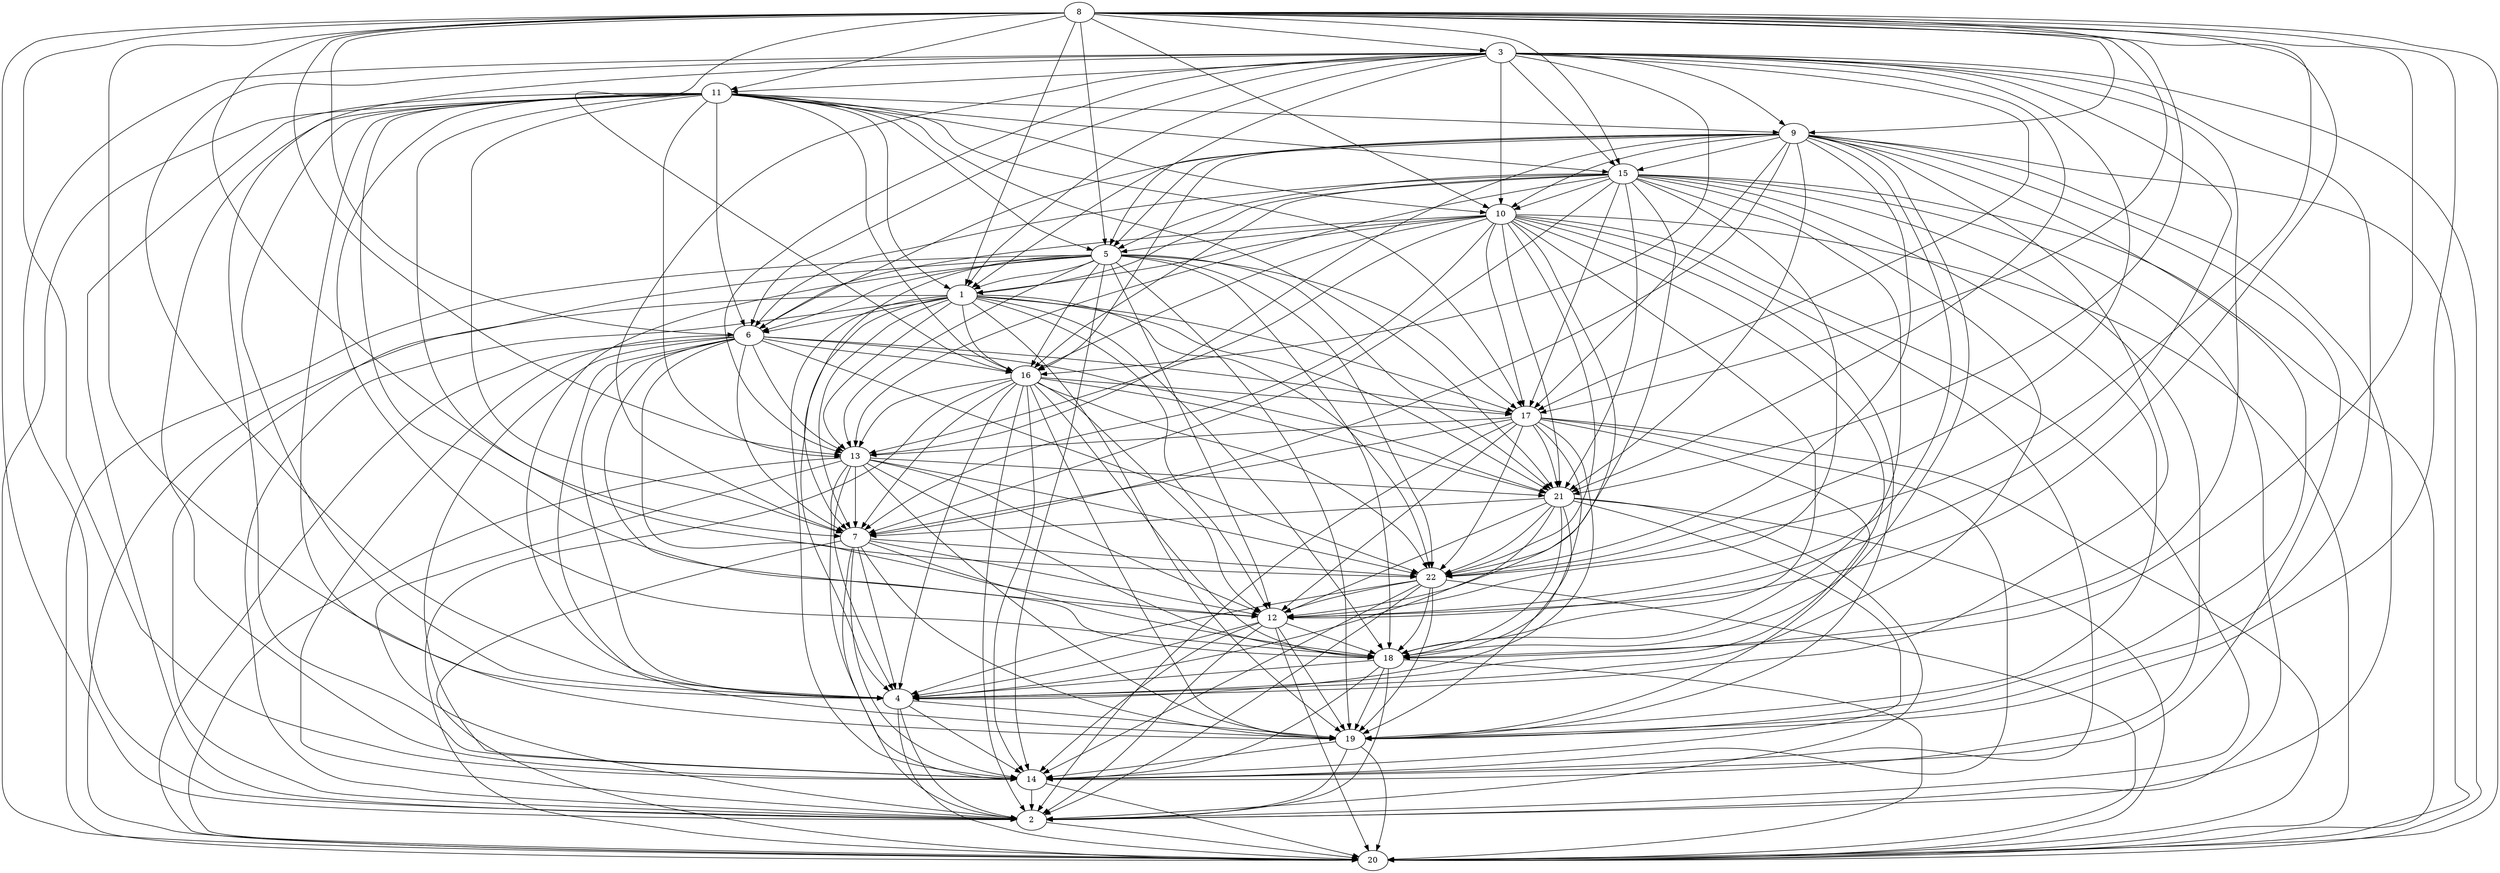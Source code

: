 digraph "Random_N22_EdgeDensity100%_P1.dot" {
	1	[Weight=27];
	2	[Weight=13];
	3	[Weight=27];
	4	[Weight=24];
	5	[Weight=40];
	6	[Weight=36];
	7	[Weight=36];
	8	[Weight=28];
	9	[Weight=21];
	10	[Weight=33];
	11	[Weight=13];
	12	[Weight=33];
	13	[Weight=21];
	14	[Weight=14];
	15	[Weight=23];
	16	[Weight=25];
	17	[Weight=33];
	18	[Weight=11];
	19	[Weight=22];
	20	[Weight=38];
	21	[Weight=29];
	22	[Weight=27];
	1 -> 2 [Weight=1];
	1 -> 4 [Weight=0];
	1 -> 6 [Weight=7];
	1 -> 7 [Weight=7];
	1 -> 12 [Weight=2];
	1 -> 13 [Weight=14];
	1 -> 14 [Weight=16];
	1 -> 16 [Weight=6];
	1 -> 17 [Weight=5];
	1 -> 18 [Weight=15];
	1 -> 19 [Weight=11];
	1 -> 20 [Weight=18];
	1 -> 21 [Weight=6];
	1 -> 22 [Weight=10];
	2 -> 20 [Weight=19];
	3 -> 1 [Weight=6];
	3 -> 2 [Weight=6];
	3 -> 4 [Weight=13];
	3 -> 5 [Weight=18];
	3 -> 6 [Weight=9];
	3 -> 7 [Weight=6];
	3 -> 9 [Weight=3];
	3 -> 10 [Weight=15];
	3 -> 11 [Weight=17];
	3 -> 12 [Weight=17];
	3 -> 13 [Weight=2];
	3 -> 14 [Weight=14];
	3 -> 15 [Weight=12];
	3 -> 16 [Weight=3];
	3 -> 17 [Weight=16];
	3 -> 18 [Weight=3];
	3 -> 19 [Weight=12];
	3 -> 20 [Weight=15];
	3 -> 21 [Weight=9];
	3 -> 22 [Weight=15];
	4 -> 2 [Weight=5];
	4 -> 14 [Weight=7];
	4 -> 19 [Weight=10];
	4 -> 20 [Weight=13];
	5 -> 1 [Weight=0];
	5 -> 2 [Weight=10];
	5 -> 4 [Weight=1];
	5 -> 6 [Weight=12];
	5 -> 7 [Weight=20];
	5 -> 12 [Weight=17];
	5 -> 13 [Weight=9];
	5 -> 14 [Weight=16];
	5 -> 16 [Weight=0];
	5 -> 17 [Weight=6];
	5 -> 18 [Weight=11];
	5 -> 19 [Weight=4];
	5 -> 20 [Weight=15];
	5 -> 21 [Weight=19];
	5 -> 22 [Weight=9];
	6 -> 2 [Weight=2];
	6 -> 4 [Weight=9];
	6 -> 7 [Weight=3];
	6 -> 12 [Weight=13];
	6 -> 13 [Weight=12];
	6 -> 14 [Weight=10];
	6 -> 16 [Weight=13];
	6 -> 17 [Weight=9];
	6 -> 18 [Weight=18];
	6 -> 19 [Weight=20];
	6 -> 20 [Weight=16];
	6 -> 21 [Weight=13];
	6 -> 22 [Weight=6];
	7 -> 2 [Weight=7];
	7 -> 4 [Weight=4];
	7 -> 12 [Weight=0];
	7 -> 14 [Weight=0];
	7 -> 18 [Weight=3];
	7 -> 19 [Weight=4];
	7 -> 20 [Weight=5];
	7 -> 22 [Weight=13];
	8 -> 1 [Weight=17];
	8 -> 2 [Weight=20];
	8 -> 3 [Weight=11];
	8 -> 4 [Weight=6];
	8 -> 5 [Weight=10];
	8 -> 6 [Weight=7];
	8 -> 7 [Weight=16];
	8 -> 9 [Weight=14];
	8 -> 10 [Weight=16];
	8 -> 11 [Weight=18];
	8 -> 12 [Weight=18];
	8 -> 13 [Weight=14];
	8 -> 14 [Weight=9];
	8 -> 15 [Weight=15];
	8 -> 16 [Weight=1];
	8 -> 17 [Weight=6];
	8 -> 18 [Weight=11];
	8 -> 19 [Weight=11];
	8 -> 20 [Weight=0];
	8 -> 21 [Weight=5];
	8 -> 22 [Weight=9];
	9 -> 1 [Weight=11];
	9 -> 2 [Weight=4];
	9 -> 4 [Weight=18];
	9 -> 5 [Weight=10];
	9 -> 6 [Weight=1];
	9 -> 7 [Weight=0];
	9 -> 10 [Weight=1];
	9 -> 12 [Weight=19];
	9 -> 13 [Weight=6];
	9 -> 14 [Weight=18];
	9 -> 15 [Weight=18];
	9 -> 16 [Weight=2];
	9 -> 17 [Weight=19];
	9 -> 18 [Weight=15];
	9 -> 19 [Weight=3];
	9 -> 20 [Weight=12];
	9 -> 21 [Weight=15];
	9 -> 22 [Weight=1];
	10 -> 1 [Weight=15];
	10 -> 2 [Weight=18];
	10 -> 4 [Weight=7];
	10 -> 5 [Weight=20];
	10 -> 6 [Weight=18];
	10 -> 7 [Weight=12];
	10 -> 12 [Weight=10];
	10 -> 13 [Weight=3];
	10 -> 14 [Weight=4];
	10 -> 16 [Weight=7];
	10 -> 17 [Weight=5];
	10 -> 18 [Weight=7];
	10 -> 19 [Weight=3];
	10 -> 20 [Weight=8];
	10 -> 21 [Weight=13];
	10 -> 22 [Weight=16];
	11 -> 1 [Weight=16];
	11 -> 2 [Weight=10];
	11 -> 4 [Weight=6];
	11 -> 5 [Weight=13];
	11 -> 6 [Weight=4];
	11 -> 7 [Weight=7];
	11 -> 9 [Weight=16];
	11 -> 10 [Weight=20];
	11 -> 12 [Weight=16];
	11 -> 13 [Weight=8];
	11 -> 14 [Weight=7];
	11 -> 15 [Weight=20];
	11 -> 16 [Weight=6];
	11 -> 17 [Weight=11];
	11 -> 18 [Weight=12];
	11 -> 19 [Weight=14];
	11 -> 20 [Weight=13];
	11 -> 21 [Weight=18];
	11 -> 22 [Weight=16];
	12 -> 2 [Weight=6];
	12 -> 4 [Weight=2];
	12 -> 14 [Weight=8];
	12 -> 18 [Weight=14];
	12 -> 19 [Weight=13];
	12 -> 20 [Weight=11];
	13 -> 2 [Weight=17];
	13 -> 4 [Weight=18];
	13 -> 7 [Weight=4];
	13 -> 12 [Weight=9];
	13 -> 14 [Weight=15];
	13 -> 18 [Weight=15];
	13 -> 19 [Weight=12];
	13 -> 20 [Weight=0];
	13 -> 21 [Weight=2];
	13 -> 22 [Weight=0];
	14 -> 2 [Weight=17];
	14 -> 20 [Weight=0];
	15 -> 1 [Weight=10];
	15 -> 2 [Weight=18];
	15 -> 4 [Weight=9];
	15 -> 5 [Weight=7];
	15 -> 6 [Weight=20];
	15 -> 7 [Weight=19];
	15 -> 10 [Weight=5];
	15 -> 12 [Weight=13];
	15 -> 13 [Weight=18];
	15 -> 14 [Weight=9];
	15 -> 16 [Weight=6];
	15 -> 17 [Weight=13];
	15 -> 18 [Weight=9];
	15 -> 19 [Weight=5];
	15 -> 20 [Weight=16];
	15 -> 21 [Weight=7];
	15 -> 22 [Weight=14];
	16 -> 2 [Weight=5];
	16 -> 4 [Weight=15];
	16 -> 7 [Weight=15];
	16 -> 12 [Weight=3];
	16 -> 13 [Weight=11];
	16 -> 14 [Weight=7];
	16 -> 17 [Weight=1];
	16 -> 18 [Weight=19];
	16 -> 19 [Weight=2];
	16 -> 20 [Weight=12];
	16 -> 21 [Weight=2];
	16 -> 22 [Weight=8];
	17 -> 2 [Weight=3];
	17 -> 4 [Weight=5];
	17 -> 7 [Weight=1];
	17 -> 12 [Weight=8];
	17 -> 13 [Weight=18];
	17 -> 14 [Weight=6];
	17 -> 18 [Weight=0];
	17 -> 19 [Weight=7];
	17 -> 20 [Weight=16];
	17 -> 21 [Weight=16];
	17 -> 22 [Weight=9];
	18 -> 2 [Weight=5];
	18 -> 4 [Weight=10];
	18 -> 14 [Weight=8];
	18 -> 19 [Weight=5];
	18 -> 20 [Weight=4];
	19 -> 2 [Weight=20];
	19 -> 14 [Weight=20];
	19 -> 20 [Weight=18];
	21 -> 2 [Weight=16];
	21 -> 4 [Weight=13];
	21 -> 7 [Weight=1];
	21 -> 12 [Weight=1];
	21 -> 14 [Weight=0];
	21 -> 18 [Weight=9];
	21 -> 19 [Weight=15];
	21 -> 20 [Weight=4];
	21 -> 22 [Weight=5];
	22 -> 2 [Weight=0];
	22 -> 4 [Weight=8];
	22 -> 12 [Weight=0];
	22 -> 14 [Weight=18];
	22 -> 18 [Weight=11];
	22 -> 19 [Weight=9];
	22 -> 20 [Weight=19];
}
